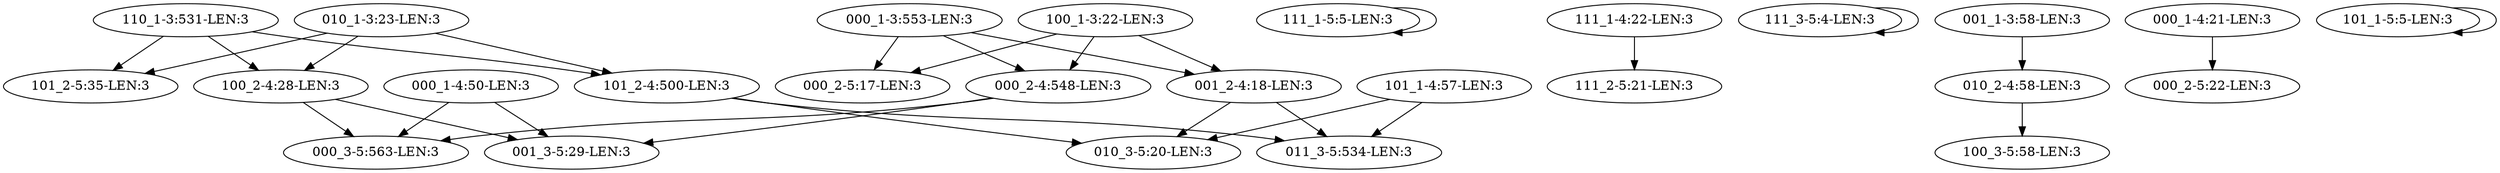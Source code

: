 digraph G {
    "000_2-4:548-LEN:3" -> "000_3-5:563-LEN:3";
    "000_2-4:548-LEN:3" -> "001_3-5:29-LEN:3";
    "111_1-5:5-LEN:3" -> "111_1-5:5-LEN:3";
    "110_1-3:531-LEN:3" -> "101_2-5:35-LEN:3";
    "110_1-3:531-LEN:3" -> "100_2-4:28-LEN:3";
    "110_1-3:531-LEN:3" -> "101_2-4:500-LEN:3";
    "000_1-3:553-LEN:3" -> "000_2-4:548-LEN:3";
    "000_1-3:553-LEN:3" -> "001_2-4:18-LEN:3";
    "000_1-3:553-LEN:3" -> "000_2-5:17-LEN:3";
    "101_1-4:57-LEN:3" -> "010_3-5:20-LEN:3";
    "101_1-4:57-LEN:3" -> "011_3-5:534-LEN:3";
    "001_2-4:18-LEN:3" -> "010_3-5:20-LEN:3";
    "001_2-4:18-LEN:3" -> "011_3-5:534-LEN:3";
    "100_2-4:28-LEN:3" -> "000_3-5:563-LEN:3";
    "100_2-4:28-LEN:3" -> "001_3-5:29-LEN:3";
    "000_1-4:50-LEN:3" -> "000_3-5:563-LEN:3";
    "000_1-4:50-LEN:3" -> "001_3-5:29-LEN:3";
    "111_1-4:22-LEN:3" -> "111_2-5:21-LEN:3";
    "111_3-5:4-LEN:3" -> "111_3-5:4-LEN:3";
    "001_1-3:58-LEN:3" -> "010_2-4:58-LEN:3";
    "010_2-4:58-LEN:3" -> "100_3-5:58-LEN:3";
    "000_1-4:21-LEN:3" -> "000_2-5:22-LEN:3";
    "101_2-4:500-LEN:3" -> "010_3-5:20-LEN:3";
    "101_2-4:500-LEN:3" -> "011_3-5:534-LEN:3";
    "101_1-5:5-LEN:3" -> "101_1-5:5-LEN:3";
    "100_1-3:22-LEN:3" -> "000_2-4:548-LEN:3";
    "100_1-3:22-LEN:3" -> "001_2-4:18-LEN:3";
    "100_1-3:22-LEN:3" -> "000_2-5:17-LEN:3";
    "010_1-3:23-LEN:3" -> "101_2-5:35-LEN:3";
    "010_1-3:23-LEN:3" -> "100_2-4:28-LEN:3";
    "010_1-3:23-LEN:3" -> "101_2-4:500-LEN:3";
}

